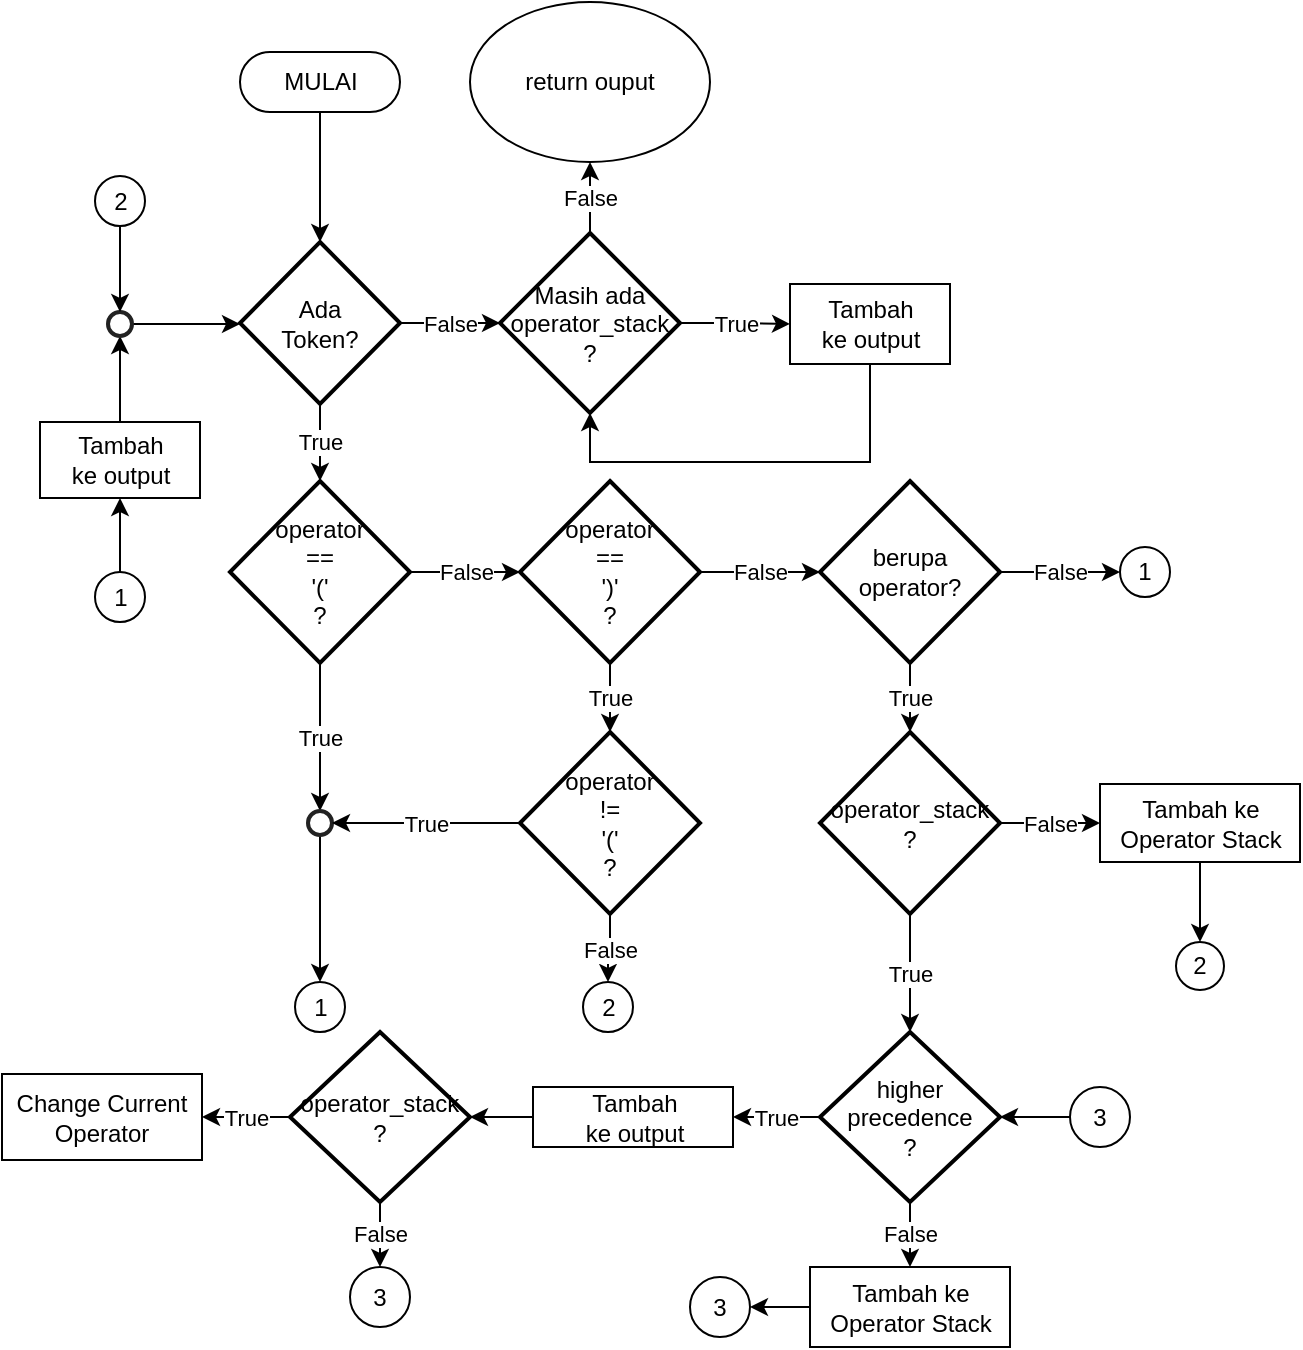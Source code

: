 <mxfile version="12.3.2" type="device" pages="1"><diagram id="5GMgLtVCVcQ8I-9JGGbz" name="Page-1"><mxGraphModel dx="550" dy="362" grid="1" gridSize="10" guides="1" tooltips="1" connect="1" arrows="1" fold="1" page="1" pageScale="1" pageWidth="850" pageHeight="1100" math="0" shadow="0"><root><mxCell id="0"/><mxCell id="1" parent="0"/><mxCell id="p58uhpqy6sqXop5txoMW-8" style="edgeStyle=orthogonalEdgeStyle;rounded=0;orthogonalLoop=1;jettySize=auto;html=1;" parent="1" source="p58uhpqy6sqXop5txoMW-1" target="p58uhpqy6sqXop5txoMW-4" edge="1"><mxGeometry relative="1" as="geometry"/></mxCell><mxCell id="p58uhpqy6sqXop5txoMW-1" value="MULAI" style="html=1;dashed=0;whitespace=wrap;shape=mxgraph.dfd.start" parent="1" vertex="1"><mxGeometry x="205" y="135" width="80" height="30" as="geometry"/></mxCell><mxCell id="MDD8sKewUv_YM_VjOiv2-9" value="False" style="edgeStyle=orthogonalEdgeStyle;rounded=0;orthogonalLoop=1;jettySize=auto;html=1;entryX=0;entryY=0.5;entryDx=0;entryDy=0;entryPerimeter=0;" edge="1" parent="1" source="p58uhpqy6sqXop5txoMW-4" target="p58uhpqy6sqXop5txoMW-5"><mxGeometry relative="1" as="geometry"/></mxCell><mxCell id="MDD8sKewUv_YM_VjOiv2-17" value="True" style="edgeStyle=orthogonalEdgeStyle;rounded=0;orthogonalLoop=1;jettySize=auto;html=1;" edge="1" parent="1" source="p58uhpqy6sqXop5txoMW-4" target="p58uhpqy6sqXop5txoMW-18"><mxGeometry relative="1" as="geometry"/></mxCell><mxCell id="p58uhpqy6sqXop5txoMW-4" value="Ada&lt;br&gt;Token?" style="strokeWidth=2;html=1;shape=mxgraph.flowchart.decision;whiteSpace=wrap;" parent="1" vertex="1"><mxGeometry x="205" y="230" width="80" height="81" as="geometry"/></mxCell><mxCell id="p58uhpqy6sqXop5txoMW-21" value="False" style="edgeStyle=orthogonalEdgeStyle;rounded=0;orthogonalLoop=1;jettySize=auto;html=1;" parent="1" source="p58uhpqy6sqXop5txoMW-18" target="p58uhpqy6sqXop5txoMW-20" edge="1"><mxGeometry relative="1" as="geometry"/></mxCell><mxCell id="p58uhpqy6sqXop5txoMW-59" value="True" style="edgeStyle=orthogonalEdgeStyle;rounded=0;orthogonalLoop=1;jettySize=auto;html=1;entryX=0.5;entryY=0;entryDx=0;entryDy=0;entryPerimeter=0;" parent="1" source="p58uhpqy6sqXop5txoMW-18" target="MDD8sKewUv_YM_VjOiv2-18" edge="1"><mxGeometry relative="1" as="geometry"><mxPoint x="245" y="510" as="targetPoint"/></mxGeometry></mxCell><mxCell id="p58uhpqy6sqXop5txoMW-18" value="operator&lt;br&gt;==&lt;br&gt;'('&lt;br&gt;?" style="strokeWidth=2;html=1;shape=mxgraph.flowchart.decision;whiteSpace=wrap;" parent="1" vertex="1"><mxGeometry x="200" y="349.5" width="90" height="91" as="geometry"/></mxCell><mxCell id="p58uhpqy6sqXop5txoMW-23" value="False" style="edgeStyle=orthogonalEdgeStyle;rounded=0;orthogonalLoop=1;jettySize=auto;html=1;" parent="1" source="p58uhpqy6sqXop5txoMW-20" target="p58uhpqy6sqXop5txoMW-22" edge="1"><mxGeometry relative="1" as="geometry"/></mxCell><mxCell id="p58uhpqy6sqXop5txoMW-25" value="True" style="edgeStyle=orthogonalEdgeStyle;rounded=0;orthogonalLoop=1;jettySize=auto;html=1;" parent="1" source="p58uhpqy6sqXop5txoMW-20" target="p58uhpqy6sqXop5txoMW-24" edge="1"><mxGeometry relative="1" as="geometry"/></mxCell><mxCell id="p58uhpqy6sqXop5txoMW-20" value="operator&lt;br&gt;==&lt;br&gt;')'&lt;br&gt;?" style="strokeWidth=2;html=1;shape=mxgraph.flowchart.decision;whiteSpace=wrap;" parent="1" vertex="1"><mxGeometry x="345" y="349.5" width="90" height="91" as="geometry"/></mxCell><mxCell id="p58uhpqy6sqXop5txoMW-70" value="False" style="edgeStyle=orthogonalEdgeStyle;rounded=0;orthogonalLoop=1;jettySize=auto;html=1;" parent="1" source="p58uhpqy6sqXop5txoMW-24" target="p58uhpqy6sqXop5txoMW-66" edge="1"><mxGeometry relative="1" as="geometry"><mxPoint x="390" y="650.5" as="targetPoint"/></mxGeometry></mxCell><mxCell id="p58uhpqy6sqXop5txoMW-24" value="operator&lt;br&gt;!=&lt;br&gt;'('&lt;br&gt;?" style="strokeWidth=2;html=1;shape=mxgraph.flowchart.decision;whiteSpace=wrap;" parent="1" vertex="1"><mxGeometry x="345" y="475" width="90" height="91" as="geometry"/></mxCell><mxCell id="p58uhpqy6sqXop5txoMW-27" value="True" style="edgeStyle=orthogonalEdgeStyle;rounded=0;orthogonalLoop=1;jettySize=auto;html=1;" parent="1" source="p58uhpqy6sqXop5txoMW-22" target="p58uhpqy6sqXop5txoMW-26" edge="1"><mxGeometry relative="1" as="geometry"/></mxCell><mxCell id="p58uhpqy6sqXop5txoMW-53" value="False" style="edgeStyle=orthogonalEdgeStyle;rounded=0;orthogonalLoop=1;jettySize=auto;html=1;entryX=0;entryY=0.5;entryDx=0;entryDy=0;" parent="1" source="p58uhpqy6sqXop5txoMW-22" target="MDD8sKewUv_YM_VjOiv2-23" edge="1"><mxGeometry relative="1" as="geometry"><mxPoint x="641.004" y="391.276" as="targetPoint"/></mxGeometry></mxCell><mxCell id="p58uhpqy6sqXop5txoMW-22" value="berupa&lt;br&gt;operator?" style="strokeWidth=2;html=1;shape=mxgraph.flowchart.decision;whiteSpace=wrap;" parent="1" vertex="1"><mxGeometry x="495" y="349.5" width="90" height="91" as="geometry"/></mxCell><mxCell id="p58uhpqy6sqXop5txoMW-29" value="True" style="edgeStyle=orthogonalEdgeStyle;rounded=0;orthogonalLoop=1;jettySize=auto;html=1;" parent="1" source="p58uhpqy6sqXop5txoMW-26" target="p58uhpqy6sqXop5txoMW-28" edge="1"><mxGeometry relative="1" as="geometry"/></mxCell><mxCell id="p58uhpqy6sqXop5txoMW-73" value="False" style="edgeStyle=orthogonalEdgeStyle;rounded=0;orthogonalLoop=1;jettySize=auto;html=1;" parent="1" source="p58uhpqy6sqXop5txoMW-26" target="p58uhpqy6sqXop5txoMW-71" edge="1"><mxGeometry relative="1" as="geometry"/></mxCell><mxCell id="p58uhpqy6sqXop5txoMW-26" value="operator_stack&lt;br&gt;?" style="strokeWidth=2;html=1;shape=mxgraph.flowchart.decision;whiteSpace=wrap;" parent="1" vertex="1"><mxGeometry x="495" y="475" width="90" height="91" as="geometry"/></mxCell><mxCell id="p58uhpqy6sqXop5txoMW-89" value="True" style="edgeStyle=orthogonalEdgeStyle;rounded=0;orthogonalLoop=1;jettySize=auto;html=1;" parent="1" source="p58uhpqy6sqXop5txoMW-28" target="p58uhpqy6sqXop5txoMW-88" edge="1"><mxGeometry relative="1" as="geometry"/></mxCell><mxCell id="MDD8sKewUv_YM_VjOiv2-13" value="False" style="edgeStyle=orthogonalEdgeStyle;rounded=0;orthogonalLoop=1;jettySize=auto;html=1;" edge="1" parent="1" source="p58uhpqy6sqXop5txoMW-28" target="p58uhpqy6sqXop5txoMW-79"><mxGeometry relative="1" as="geometry"/></mxCell><mxCell id="p58uhpqy6sqXop5txoMW-28" value="higher precedence&lt;br&gt;?" style="strokeWidth=2;html=1;shape=mxgraph.flowchart.decision;whiteSpace=wrap;" parent="1" vertex="1"><mxGeometry x="495" y="625" width="90" height="85" as="geometry"/></mxCell><mxCell id="p58uhpqy6sqXop5txoMW-36" value="False" style="edgeStyle=orthogonalEdgeStyle;rounded=0;orthogonalLoop=1;jettySize=auto;html=1;" parent="1" source="p58uhpqy6sqXop5txoMW-5" target="p58uhpqy6sqXop5txoMW-35" edge="1"><mxGeometry relative="1" as="geometry"/></mxCell><mxCell id="MDD8sKewUv_YM_VjOiv2-10" value="True" style="edgeStyle=orthogonalEdgeStyle;rounded=0;orthogonalLoop=1;jettySize=auto;html=1;exitX=1;exitY=0.5;exitDx=0;exitDy=0;exitPerimeter=0;entryX=0;entryY=0.5;entryDx=0;entryDy=0;" edge="1" parent="1" source="p58uhpqy6sqXop5txoMW-5" target="p58uhpqy6sqXop5txoMW-13"><mxGeometry relative="1" as="geometry"/></mxCell><mxCell id="p58uhpqy6sqXop5txoMW-5" value="Masih ada&lt;br&gt;operator_stack&lt;br&gt;?" style="strokeWidth=2;html=1;shape=mxgraph.flowchart.decision;whiteSpace=wrap;" parent="1" vertex="1"><mxGeometry x="335" y="225.5" width="90" height="90" as="geometry"/></mxCell><mxCell id="p58uhpqy6sqXop5txoMW-34" style="edgeStyle=orthogonalEdgeStyle;rounded=0;orthogonalLoop=1;jettySize=auto;html=1;entryX=0.5;entryY=1;entryDx=0;entryDy=0;entryPerimeter=0;exitX=0.5;exitY=1;exitDx=0;exitDy=0;" parent="1" source="p58uhpqy6sqXop5txoMW-13" target="p58uhpqy6sqXop5txoMW-5" edge="1"><mxGeometry relative="1" as="geometry"><Array as="points"><mxPoint x="520" y="340"/><mxPoint x="380" y="340"/></Array></mxGeometry></mxCell><mxCell id="p58uhpqy6sqXop5txoMW-13" value="Tambah&lt;br&gt;ke output" style="html=1;dashed=0;whitespace=wrap;" parent="1" vertex="1"><mxGeometry x="480" y="251" width="80" height="40" as="geometry"/></mxCell><mxCell id="p58uhpqy6sqXop5txoMW-35" value="return ouput" style="ellipse;whiteSpace=wrap;html=1;" parent="1" vertex="1"><mxGeometry x="320" y="110" width="120" height="80" as="geometry"/></mxCell><mxCell id="p58uhpqy6sqXop5txoMW-52" value="" style="edgeStyle=orthogonalEdgeStyle;rounded=0;orthogonalLoop=1;jettySize=auto;html=1;entryX=0.5;entryY=1;entryDx=0;entryDy=0;exitX=0.5;exitY=0;exitDx=0;exitDy=0;" parent="1" source="MDD8sKewUv_YM_VjOiv2-24" target="p58uhpqy6sqXop5txoMW-50" edge="1"><mxGeometry relative="1" as="geometry"><mxPoint x="143" y="405" as="targetPoint"/><mxPoint x="145" y="400.5" as="sourcePoint"/></mxGeometry></mxCell><mxCell id="p58uhpqy6sqXop5txoMW-54" value="" style="edgeStyle=orthogonalEdgeStyle;rounded=0;orthogonalLoop=1;jettySize=auto;html=1;entryX=0.5;entryY=1;entryDx=0;entryDy=0;entryPerimeter=0;exitX=0.5;exitY=0;exitDx=0;exitDy=0;" parent="1" source="p58uhpqy6sqXop5txoMW-50" target="MDD8sKewUv_YM_VjOiv2-1" edge="1"><mxGeometry relative="1" as="geometry"><Array as="points"><mxPoint x="143" y="345"/><mxPoint x="145" y="345"/></Array></mxGeometry></mxCell><mxCell id="p58uhpqy6sqXop5txoMW-50" value="Tambah&lt;br&gt;ke output" style="html=1;dashed=0;whitespace=wrap;" parent="1" vertex="1"><mxGeometry x="105" y="320" width="80" height="38" as="geometry"/></mxCell><mxCell id="p58uhpqy6sqXop5txoMW-55" value="1" style="ellipse;whiteSpace=wrap;html=1;aspect=fixed;" parent="1" vertex="1"><mxGeometry x="232.5" y="600" width="25" height="25" as="geometry"/></mxCell><mxCell id="p58uhpqy6sqXop5txoMW-66" value="2" style="ellipse;whiteSpace=wrap;html=1;aspect=fixed;" parent="1" vertex="1"><mxGeometry x="376.5" y="600" width="25" height="25" as="geometry"/></mxCell><mxCell id="p58uhpqy6sqXop5txoMW-68" value="" style="edgeStyle=orthogonalEdgeStyle;rounded=0;orthogonalLoop=1;jettySize=auto;html=1;exitX=1;exitY=0.5;exitDx=0;exitDy=0;exitPerimeter=0;" parent="1" source="MDD8sKewUv_YM_VjOiv2-1" target="p58uhpqy6sqXop5txoMW-4" edge="1"><mxGeometry relative="1" as="geometry"><Array as="points"><mxPoint x="154" y="271"/><mxPoint x="154" y="271"/></Array></mxGeometry></mxCell><mxCell id="p58uhpqy6sqXop5txoMW-67" value="2" style="ellipse;whiteSpace=wrap;html=1;aspect=fixed;" parent="1" vertex="1"><mxGeometry x="132.5" y="197" width="25" height="25" as="geometry"/></mxCell><mxCell id="p58uhpqy6sqXop5txoMW-78" value="" style="edgeStyle=orthogonalEdgeStyle;rounded=0;orthogonalLoop=1;jettySize=auto;html=1;" parent="1" source="p58uhpqy6sqXop5txoMW-71" target="p58uhpqy6sqXop5txoMW-72" edge="1"><mxGeometry relative="1" as="geometry"><mxPoint x="695" y="625.5" as="targetPoint"/></mxGeometry></mxCell><mxCell id="p58uhpqy6sqXop5txoMW-71" value="Tambah ke&lt;br&gt;Operator Stack" style="html=1;dashed=0;whitespace=wrap;" parent="1" vertex="1"><mxGeometry x="635" y="501" width="100" height="39" as="geometry"/></mxCell><mxCell id="p58uhpqy6sqXop5txoMW-72" value="2" style="ellipse;whiteSpace=wrap;html=1;aspect=fixed;" parent="1" vertex="1"><mxGeometry x="673" y="580" width="24" height="24" as="geometry"/></mxCell><mxCell id="p58uhpqy6sqXop5txoMW-94" value="" style="edgeStyle=orthogonalEdgeStyle;rounded=0;orthogonalLoop=1;jettySize=auto;html=1;" parent="1" source="p58uhpqy6sqXop5txoMW-79" target="p58uhpqy6sqXop5txoMW-93" edge="1"><mxGeometry relative="1" as="geometry"/></mxCell><mxCell id="p58uhpqy6sqXop5txoMW-79" value="Tambah ke&lt;br&gt;Operator Stack" style="html=1;dashed=0;whitespace=wrap;" parent="1" vertex="1"><mxGeometry x="490" y="742.5" width="100" height="40" as="geometry"/></mxCell><mxCell id="p58uhpqy6sqXop5txoMW-97" value="" style="edgeStyle=orthogonalEdgeStyle;rounded=0;orthogonalLoop=1;jettySize=auto;html=1;" parent="1" source="p58uhpqy6sqXop5txoMW-88" target="p58uhpqy6sqXop5txoMW-96" edge="1"><mxGeometry relative="1" as="geometry"/></mxCell><mxCell id="p58uhpqy6sqXop5txoMW-88" value="Tambah&lt;br&gt;ke output" style="html=1;dashed=0;whitespace=wrap;" parent="1" vertex="1"><mxGeometry x="351.5" y="652.5" width="100" height="30" as="geometry"/></mxCell><mxCell id="p58uhpqy6sqXop5txoMW-95" value="" style="edgeStyle=orthogonalEdgeStyle;rounded=0;orthogonalLoop=1;jettySize=auto;html=1;" parent="1" source="p58uhpqy6sqXop5txoMW-90" target="p58uhpqy6sqXop5txoMW-28" edge="1"><mxGeometry relative="1" as="geometry"/></mxCell><mxCell id="p58uhpqy6sqXop5txoMW-90" value="3" style="ellipse;whiteSpace=wrap;html=1;aspect=fixed;" parent="1" vertex="1"><mxGeometry x="620" y="652.5" width="30" height="30" as="geometry"/></mxCell><mxCell id="p58uhpqy6sqXop5txoMW-91" value="3" style="ellipse;whiteSpace=wrap;html=1;aspect=fixed;" parent="1" vertex="1"><mxGeometry x="260" y="742.5" width="30" height="30" as="geometry"/></mxCell><mxCell id="p58uhpqy6sqXop5txoMW-93" value="3" style="ellipse;whiteSpace=wrap;html=1;aspect=fixed;" parent="1" vertex="1"><mxGeometry x="430" y="747.5" width="30" height="30" as="geometry"/></mxCell><mxCell id="p58uhpqy6sqXop5txoMW-99" value="True" style="edgeStyle=orthogonalEdgeStyle;rounded=0;orthogonalLoop=1;jettySize=auto;html=1;" parent="1" source="p58uhpqy6sqXop5txoMW-96" target="p58uhpqy6sqXop5txoMW-98" edge="1"><mxGeometry relative="1" as="geometry"/></mxCell><mxCell id="p58uhpqy6sqXop5txoMW-100" value="False" style="edgeStyle=orthogonalEdgeStyle;rounded=0;orthogonalLoop=1;jettySize=auto;html=1;" parent="1" source="p58uhpqy6sqXop5txoMW-96" target="p58uhpqy6sqXop5txoMW-91" edge="1"><mxGeometry relative="1" as="geometry"/></mxCell><mxCell id="p58uhpqy6sqXop5txoMW-96" value="operator_stack&lt;br&gt;?" style="strokeWidth=2;html=1;shape=mxgraph.flowchart.decision;whiteSpace=wrap;" parent="1" vertex="1"><mxGeometry x="230" y="625" width="90" height="85" as="geometry"/></mxCell><mxCell id="p58uhpqy6sqXop5txoMW-98" value="Change Current Operator" style="rounded=0;whiteSpace=wrap;html=1;" parent="1" vertex="1"><mxGeometry x="86" y="646" width="100" height="43" as="geometry"/></mxCell><mxCell id="MDD8sKewUv_YM_VjOiv2-1" value="" style="html=1;verticalLabelPosition=bottom;labelBackgroundColor=#ffffff;verticalAlign=top;shadow=0;dashed=0;strokeWidth=2;shape=mxgraph.ios7.misc.circle;strokeColor=#222222;fillColor=none;" vertex="1" parent="1"><mxGeometry x="139" y="265" width="12" height="12" as="geometry"/></mxCell><mxCell id="MDD8sKewUv_YM_VjOiv2-2" value="" style="edgeStyle=orthogonalEdgeStyle;rounded=0;orthogonalLoop=1;jettySize=auto;html=1;exitX=0.5;exitY=1;exitDx=0;exitDy=0;" edge="1" parent="1" source="p58uhpqy6sqXop5txoMW-67" target="MDD8sKewUv_YM_VjOiv2-1"><mxGeometry relative="1" as="geometry"><Array as="points"><mxPoint x="145" y="240"/><mxPoint x="145" y="240"/></Array><mxPoint x="145.167" y="206.167" as="sourcePoint"/><mxPoint x="253.0" y="271.167" as="targetPoint"/></mxGeometry></mxCell><mxCell id="MDD8sKewUv_YM_VjOiv2-22" style="edgeStyle=orthogonalEdgeStyle;rounded=0;orthogonalLoop=1;jettySize=auto;html=1;entryX=0.5;entryY=0;entryDx=0;entryDy=0;" edge="1" parent="1" source="MDD8sKewUv_YM_VjOiv2-18" target="p58uhpqy6sqXop5txoMW-55"><mxGeometry relative="1" as="geometry"/></mxCell><mxCell id="MDD8sKewUv_YM_VjOiv2-18" value="" style="html=1;verticalLabelPosition=bottom;labelBackgroundColor=#ffffff;verticalAlign=top;shadow=0;dashed=0;strokeWidth=2;shape=mxgraph.ios7.misc.circle;strokeColor=#222222;fillColor=none;" vertex="1" parent="1"><mxGeometry x="239" y="514.5" width="12" height="12" as="geometry"/></mxCell><mxCell id="MDD8sKewUv_YM_VjOiv2-19" value="True" style="edgeStyle=orthogonalEdgeStyle;rounded=0;orthogonalLoop=1;jettySize=auto;html=1;" edge="1" parent="1" source="p58uhpqy6sqXop5txoMW-24" target="MDD8sKewUv_YM_VjOiv2-18"><mxGeometry relative="1" as="geometry"><mxPoint x="230" y="605" as="targetPoint"/><mxPoint x="345" y="520.241" as="sourcePoint"/></mxGeometry></mxCell><mxCell id="MDD8sKewUv_YM_VjOiv2-23" value="1" style="ellipse;whiteSpace=wrap;html=1;aspect=fixed;" vertex="1" parent="1"><mxGeometry x="645" y="382.5" width="25" height="25" as="geometry"/></mxCell><mxCell id="MDD8sKewUv_YM_VjOiv2-24" value="1" style="ellipse;whiteSpace=wrap;html=1;aspect=fixed;" vertex="1" parent="1"><mxGeometry x="132.5" y="395" width="25" height="25" as="geometry"/></mxCell></root></mxGraphModel></diagram></mxfile>